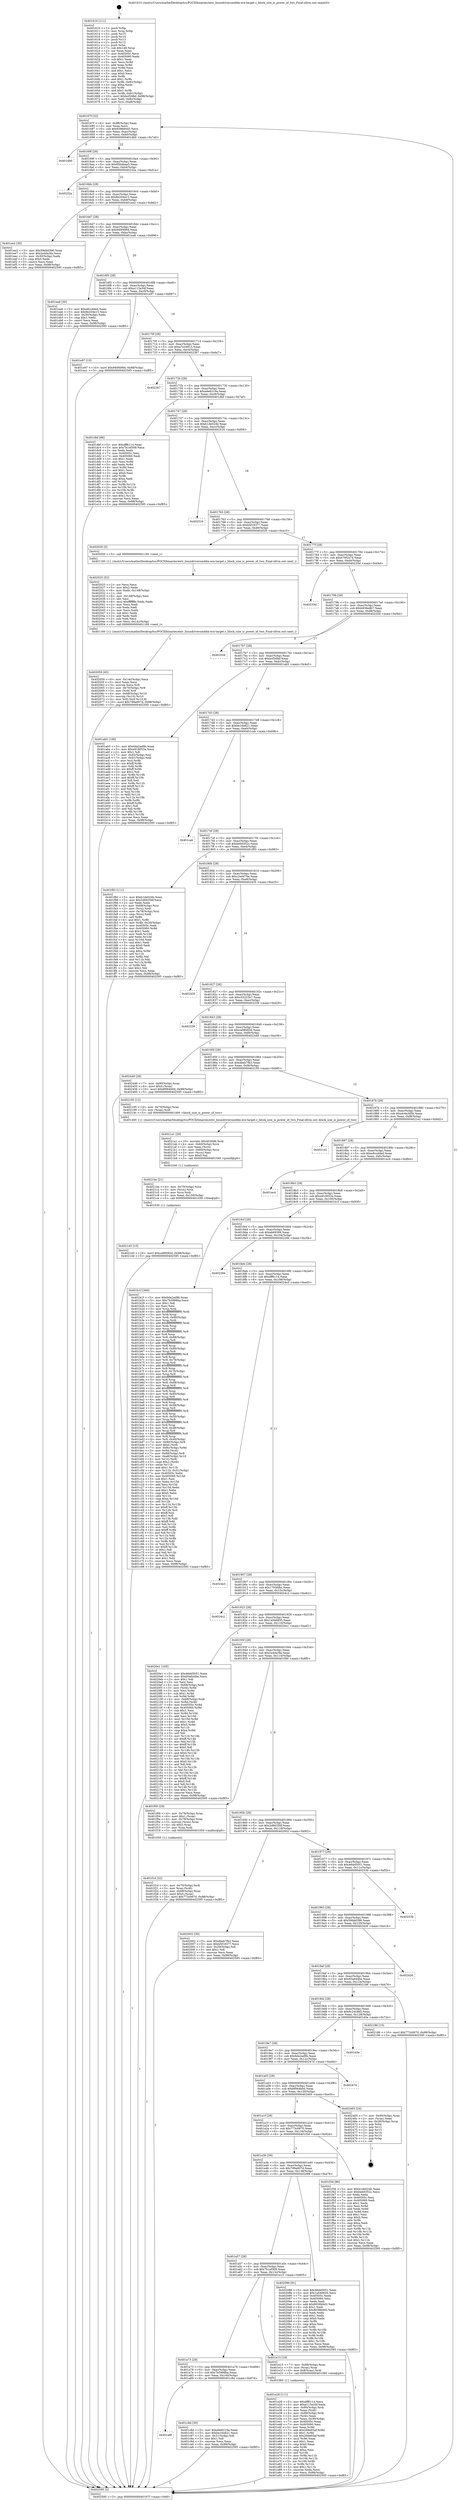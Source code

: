 digraph "0x401610" {
  label = "0x401610 (/mnt/c/Users/mathe/Desktop/tcc/POCII/binaries/extr_linuxdriversmddm-era-target.c_block_size_is_power_of_two_Final-ollvm.out::main(0))"
  labelloc = "t"
  node[shape=record]

  Entry [label="",width=0.3,height=0.3,shape=circle,fillcolor=black,style=filled]
  "0x40167f" [label="{
     0x40167f [32]\l
     | [instrs]\l
     &nbsp;&nbsp;0x40167f \<+6\>: mov -0x98(%rbp),%eax\l
     &nbsp;&nbsp;0x401685 \<+2\>: mov %eax,%ecx\l
     &nbsp;&nbsp;0x401687 \<+6\>: sub $0x83868445,%ecx\l
     &nbsp;&nbsp;0x40168d \<+6\>: mov %eax,-0xac(%rbp)\l
     &nbsp;&nbsp;0x401693 \<+6\>: mov %ecx,-0xb0(%rbp)\l
     &nbsp;&nbsp;0x401699 \<+6\>: je 0000000000401db0 \<main+0x7a0\>\l
  }"]
  "0x401db0" [label="{
     0x401db0\l
  }", style=dashed]
  "0x40169f" [label="{
     0x40169f [28]\l
     | [instrs]\l
     &nbsp;&nbsp;0x40169f \<+5\>: jmp 00000000004016a4 \<main+0x94\>\l
     &nbsp;&nbsp;0x4016a4 \<+6\>: mov -0xac(%rbp),%eax\l
     &nbsp;&nbsp;0x4016aa \<+5\>: sub $0x85b4baa5,%eax\l
     &nbsp;&nbsp;0x4016af \<+6\>: mov %eax,-0xb4(%rbp)\l
     &nbsp;&nbsp;0x4016b5 \<+6\>: je 000000000040232a \<main+0xd1a\>\l
  }"]
  Exit [label="",width=0.3,height=0.3,shape=circle,fillcolor=black,style=filled,peripheries=2]
  "0x40232a" [label="{
     0x40232a\l
  }", style=dashed]
  "0x4016bb" [label="{
     0x4016bb [28]\l
     | [instrs]\l
     &nbsp;&nbsp;0x4016bb \<+5\>: jmp 00000000004016c0 \<main+0xb0\>\l
     &nbsp;&nbsp;0x4016c0 \<+6\>: mov -0xac(%rbp),%eax\l
     &nbsp;&nbsp;0x4016c6 \<+5\>: sub $0x8e204e15,%eax\l
     &nbsp;&nbsp;0x4016cb \<+6\>: mov %eax,-0xb8(%rbp)\l
     &nbsp;&nbsp;0x4016d1 \<+6\>: je 0000000000401ee2 \<main+0x8d2\>\l
  }"]
  "0x4021d3" [label="{
     0x4021d3 [15]\l
     | [instrs]\l
     &nbsp;&nbsp;0x4021d3 \<+10\>: movl $0xca98583d,-0x98(%rbp)\l
     &nbsp;&nbsp;0x4021dd \<+5\>: jmp 0000000000402595 \<main+0xf85\>\l
  }"]
  "0x401ee2" [label="{
     0x401ee2 [30]\l
     | [instrs]\l
     &nbsp;&nbsp;0x401ee2 \<+5\>: mov $0x59ddd396,%eax\l
     &nbsp;&nbsp;0x401ee7 \<+5\>: mov $0x2a4da3fa,%ecx\l
     &nbsp;&nbsp;0x401eec \<+3\>: mov -0x30(%rbp),%edx\l
     &nbsp;&nbsp;0x401eef \<+3\>: cmp $0x0,%edx\l
     &nbsp;&nbsp;0x401ef2 \<+3\>: cmove %ecx,%eax\l
     &nbsp;&nbsp;0x401ef5 \<+6\>: mov %eax,-0x98(%rbp)\l
     &nbsp;&nbsp;0x401efb \<+5\>: jmp 0000000000402595 \<main+0xf85\>\l
  }"]
  "0x4016d7" [label="{
     0x4016d7 [28]\l
     | [instrs]\l
     &nbsp;&nbsp;0x4016d7 \<+5\>: jmp 00000000004016dc \<main+0xcc\>\l
     &nbsp;&nbsp;0x4016dc \<+6\>: mov -0xac(%rbp),%eax\l
     &nbsp;&nbsp;0x4016e2 \<+5\>: sub $0x940f4984,%eax\l
     &nbsp;&nbsp;0x4016e7 \<+6\>: mov %eax,-0xbc(%rbp)\l
     &nbsp;&nbsp;0x4016ed \<+6\>: je 0000000000401ea6 \<main+0x896\>\l
  }"]
  "0x4021be" [label="{
     0x4021be [21]\l
     | [instrs]\l
     &nbsp;&nbsp;0x4021be \<+4\>: mov -0x70(%rbp),%rcx\l
     &nbsp;&nbsp;0x4021c2 \<+3\>: mov (%rcx),%rcx\l
     &nbsp;&nbsp;0x4021c5 \<+3\>: mov %rcx,%rdi\l
     &nbsp;&nbsp;0x4021c8 \<+6\>: mov %eax,-0x150(%rbp)\l
     &nbsp;&nbsp;0x4021ce \<+5\>: call 0000000000401030 \<free@plt\>\l
     | [calls]\l
     &nbsp;&nbsp;0x401030 \{1\} (unknown)\l
  }"]
  "0x401ea6" [label="{
     0x401ea6 [30]\l
     | [instrs]\l
     &nbsp;&nbsp;0x401ea6 \<+5\>: mov $0xe8ccdded,%eax\l
     &nbsp;&nbsp;0x401eab \<+5\>: mov $0x8e204e15,%ecx\l
     &nbsp;&nbsp;0x401eb0 \<+3\>: mov -0x30(%rbp),%edx\l
     &nbsp;&nbsp;0x401eb3 \<+3\>: cmp $0x1,%edx\l
     &nbsp;&nbsp;0x401eb6 \<+3\>: cmovl %ecx,%eax\l
     &nbsp;&nbsp;0x401eb9 \<+6\>: mov %eax,-0x98(%rbp)\l
     &nbsp;&nbsp;0x401ebf \<+5\>: jmp 0000000000402595 \<main+0xf85\>\l
  }"]
  "0x4016f3" [label="{
     0x4016f3 [28]\l
     | [instrs]\l
     &nbsp;&nbsp;0x4016f3 \<+5\>: jmp 00000000004016f8 \<main+0xe8\>\l
     &nbsp;&nbsp;0x4016f8 \<+6\>: mov -0xac(%rbp),%eax\l
     &nbsp;&nbsp;0x4016fe \<+5\>: sub $0xa115a34f,%eax\l
     &nbsp;&nbsp;0x401703 \<+6\>: mov %eax,-0xc0(%rbp)\l
     &nbsp;&nbsp;0x401709 \<+6\>: je 0000000000401e97 \<main+0x887\>\l
  }"]
  "0x4021a1" [label="{
     0x4021a1 [29]\l
     | [instrs]\l
     &nbsp;&nbsp;0x4021a1 \<+10\>: movabs $0x4030d6,%rdi\l
     &nbsp;&nbsp;0x4021ab \<+4\>: mov -0x60(%rbp),%rcx\l
     &nbsp;&nbsp;0x4021af \<+2\>: mov %eax,(%rcx)\l
     &nbsp;&nbsp;0x4021b1 \<+4\>: mov -0x60(%rbp),%rcx\l
     &nbsp;&nbsp;0x4021b5 \<+2\>: mov (%rcx),%esi\l
     &nbsp;&nbsp;0x4021b7 \<+2\>: mov $0x0,%al\l
     &nbsp;&nbsp;0x4021b9 \<+5\>: call 0000000000401040 \<printf@plt\>\l
     | [calls]\l
     &nbsp;&nbsp;0x401040 \{1\} (unknown)\l
  }"]
  "0x401e97" [label="{
     0x401e97 [15]\l
     | [instrs]\l
     &nbsp;&nbsp;0x401e97 \<+10\>: movl $0x940f4984,-0x98(%rbp)\l
     &nbsp;&nbsp;0x401ea1 \<+5\>: jmp 0000000000402595 \<main+0xf85\>\l
  }"]
  "0x40170f" [label="{
     0x40170f [28]\l
     | [instrs]\l
     &nbsp;&nbsp;0x40170f \<+5\>: jmp 0000000000401714 \<main+0x104\>\l
     &nbsp;&nbsp;0x401714 \<+6\>: mov -0xac(%rbp),%eax\l
     &nbsp;&nbsp;0x40171a \<+5\>: sub $0xa7e34813,%eax\l
     &nbsp;&nbsp;0x40171f \<+6\>: mov %eax,-0xc4(%rbp)\l
     &nbsp;&nbsp;0x401725 \<+6\>: je 00000000004023b7 \<main+0xda7\>\l
  }"]
  "0x402059" [label="{
     0x402059 [45]\l
     | [instrs]\l
     &nbsp;&nbsp;0x402059 \<+6\>: mov -0x14c(%rbp),%ecx\l
     &nbsp;&nbsp;0x40205f \<+3\>: imul %eax,%ecx\l
     &nbsp;&nbsp;0x402062 \<+3\>: movslq %ecx,%r8\l
     &nbsp;&nbsp;0x402065 \<+4\>: mov -0x70(%rbp),%r9\l
     &nbsp;&nbsp;0x402069 \<+3\>: mov (%r9),%r9\l
     &nbsp;&nbsp;0x40206c \<+4\>: mov -0x68(%rbp),%r10\l
     &nbsp;&nbsp;0x402070 \<+3\>: movslq (%r10),%r10\l
     &nbsp;&nbsp;0x402073 \<+4\>: mov %r8,(%r9,%r10,8)\l
     &nbsp;&nbsp;0x402077 \<+10\>: movl $0x799a907d,-0x98(%rbp)\l
     &nbsp;&nbsp;0x402081 \<+5\>: jmp 0000000000402595 \<main+0xf85\>\l
  }"]
  "0x4023b7" [label="{
     0x4023b7\l
  }", style=dashed]
  "0x40172b" [label="{
     0x40172b [28]\l
     | [instrs]\l
     &nbsp;&nbsp;0x40172b \<+5\>: jmp 0000000000401730 \<main+0x120\>\l
     &nbsp;&nbsp;0x401730 \<+6\>: mov -0xac(%rbp),%eax\l
     &nbsp;&nbsp;0x401736 \<+5\>: sub $0xa9e6219a,%eax\l
     &nbsp;&nbsp;0x40173b \<+6\>: mov %eax,-0xc8(%rbp)\l
     &nbsp;&nbsp;0x401741 \<+6\>: je 0000000000401dbf \<main+0x7af\>\l
  }"]
  "0x402025" [label="{
     0x402025 [52]\l
     | [instrs]\l
     &nbsp;&nbsp;0x402025 \<+2\>: xor %ecx,%ecx\l
     &nbsp;&nbsp;0x402027 \<+5\>: mov $0x2,%edx\l
     &nbsp;&nbsp;0x40202c \<+6\>: mov %edx,-0x148(%rbp)\l
     &nbsp;&nbsp;0x402032 \<+1\>: cltd\l
     &nbsp;&nbsp;0x402033 \<+6\>: mov -0x148(%rbp),%esi\l
     &nbsp;&nbsp;0x402039 \<+2\>: idiv %esi\l
     &nbsp;&nbsp;0x40203b \<+6\>: imul $0xfffffffe,%edx,%edx\l
     &nbsp;&nbsp;0x402041 \<+2\>: mov %ecx,%edi\l
     &nbsp;&nbsp;0x402043 \<+2\>: sub %edx,%edi\l
     &nbsp;&nbsp;0x402045 \<+2\>: mov %ecx,%edx\l
     &nbsp;&nbsp;0x402047 \<+3\>: sub $0x1,%edx\l
     &nbsp;&nbsp;0x40204a \<+2\>: add %edx,%edi\l
     &nbsp;&nbsp;0x40204c \<+2\>: sub %edi,%ecx\l
     &nbsp;&nbsp;0x40204e \<+6\>: mov %ecx,-0x14c(%rbp)\l
     &nbsp;&nbsp;0x402054 \<+5\>: call 0000000000401160 \<next_i\>\l
     | [calls]\l
     &nbsp;&nbsp;0x401160 \{1\} (/mnt/c/Users/mathe/Desktop/tcc/POCII/binaries/extr_linuxdriversmddm-era-target.c_block_size_is_power_of_two_Final-ollvm.out::next_i)\l
  }"]
  "0x401dbf" [label="{
     0x401dbf [86]\l
     | [instrs]\l
     &nbsp;&nbsp;0x401dbf \<+5\>: mov $0xdff6114,%eax\l
     &nbsp;&nbsp;0x401dc4 \<+5\>: mov $0x7b1ef309,%ecx\l
     &nbsp;&nbsp;0x401dc9 \<+2\>: xor %edx,%edx\l
     &nbsp;&nbsp;0x401dcb \<+7\>: mov 0x40505c,%esi\l
     &nbsp;&nbsp;0x401dd2 \<+7\>: mov 0x405060,%edi\l
     &nbsp;&nbsp;0x401dd9 \<+3\>: sub $0x1,%edx\l
     &nbsp;&nbsp;0x401ddc \<+3\>: mov %esi,%r8d\l
     &nbsp;&nbsp;0x401ddf \<+3\>: add %edx,%r8d\l
     &nbsp;&nbsp;0x401de2 \<+4\>: imul %r8d,%esi\l
     &nbsp;&nbsp;0x401de6 \<+3\>: and $0x1,%esi\l
     &nbsp;&nbsp;0x401de9 \<+3\>: cmp $0x0,%esi\l
     &nbsp;&nbsp;0x401dec \<+4\>: sete %r9b\l
     &nbsp;&nbsp;0x401df0 \<+3\>: cmp $0xa,%edi\l
     &nbsp;&nbsp;0x401df3 \<+4\>: setl %r10b\l
     &nbsp;&nbsp;0x401df7 \<+3\>: mov %r9b,%r11b\l
     &nbsp;&nbsp;0x401dfa \<+3\>: and %r10b,%r11b\l
     &nbsp;&nbsp;0x401dfd \<+3\>: xor %r10b,%r9b\l
     &nbsp;&nbsp;0x401e00 \<+3\>: or %r9b,%r11b\l
     &nbsp;&nbsp;0x401e03 \<+4\>: test $0x1,%r11b\l
     &nbsp;&nbsp;0x401e07 \<+3\>: cmovne %ecx,%eax\l
     &nbsp;&nbsp;0x401e0a \<+6\>: mov %eax,-0x98(%rbp)\l
     &nbsp;&nbsp;0x401e10 \<+5\>: jmp 0000000000402595 \<main+0xf85\>\l
  }"]
  "0x401747" [label="{
     0x401747 [28]\l
     | [instrs]\l
     &nbsp;&nbsp;0x401747 \<+5\>: jmp 000000000040174c \<main+0x13c\>\l
     &nbsp;&nbsp;0x40174c \<+6\>: mov -0xac(%rbp),%eax\l
     &nbsp;&nbsp;0x401752 \<+5\>: sub $0xb1de024b,%eax\l
     &nbsp;&nbsp;0x401757 \<+6\>: mov %eax,-0xcc(%rbp)\l
     &nbsp;&nbsp;0x40175d \<+6\>: je 0000000000402516 \<main+0xf06\>\l
  }"]
  "0x401f1d" [label="{
     0x401f1d [32]\l
     | [instrs]\l
     &nbsp;&nbsp;0x401f1d \<+4\>: mov -0x70(%rbp),%rdi\l
     &nbsp;&nbsp;0x401f21 \<+3\>: mov %rax,(%rdi)\l
     &nbsp;&nbsp;0x401f24 \<+4\>: mov -0x68(%rbp),%rax\l
     &nbsp;&nbsp;0x401f28 \<+6\>: movl $0x0,(%rax)\l
     &nbsp;&nbsp;0x401f2e \<+10\>: movl $0x773c0670,-0x98(%rbp)\l
     &nbsp;&nbsp;0x401f38 \<+5\>: jmp 0000000000402595 \<main+0xf85\>\l
  }"]
  "0x402516" [label="{
     0x402516\l
  }", style=dashed]
  "0x401763" [label="{
     0x401763 [28]\l
     | [instrs]\l
     &nbsp;&nbsp;0x401763 \<+5\>: jmp 0000000000401768 \<main+0x158\>\l
     &nbsp;&nbsp;0x401768 \<+6\>: mov -0xac(%rbp),%eax\l
     &nbsp;&nbsp;0x40176e \<+5\>: sub $0xb5f18377,%eax\l
     &nbsp;&nbsp;0x401773 \<+6\>: mov %eax,-0xd0(%rbp)\l
     &nbsp;&nbsp;0x401779 \<+6\>: je 0000000000402020 \<main+0xa10\>\l
  }"]
  "0x401e28" [label="{
     0x401e28 [111]\l
     | [instrs]\l
     &nbsp;&nbsp;0x401e28 \<+5\>: mov $0xdff6114,%ecx\l
     &nbsp;&nbsp;0x401e2d \<+5\>: mov $0xa115a34f,%edx\l
     &nbsp;&nbsp;0x401e32 \<+4\>: mov -0x80(%rbp),%rdi\l
     &nbsp;&nbsp;0x401e36 \<+2\>: mov %eax,(%rdi)\l
     &nbsp;&nbsp;0x401e38 \<+4\>: mov -0x80(%rbp),%rdi\l
     &nbsp;&nbsp;0x401e3c \<+2\>: mov (%rdi),%eax\l
     &nbsp;&nbsp;0x401e3e \<+3\>: mov %eax,-0x30(%rbp)\l
     &nbsp;&nbsp;0x401e41 \<+7\>: mov 0x40505c,%eax\l
     &nbsp;&nbsp;0x401e48 \<+7\>: mov 0x405060,%esi\l
     &nbsp;&nbsp;0x401e4f \<+3\>: mov %eax,%r8d\l
     &nbsp;&nbsp;0x401e52 \<+7\>: add $0x268e65af,%r8d\l
     &nbsp;&nbsp;0x401e59 \<+4\>: sub $0x1,%r8d\l
     &nbsp;&nbsp;0x401e5d \<+7\>: sub $0x268e65af,%r8d\l
     &nbsp;&nbsp;0x401e64 \<+4\>: imul %r8d,%eax\l
     &nbsp;&nbsp;0x401e68 \<+3\>: and $0x1,%eax\l
     &nbsp;&nbsp;0x401e6b \<+3\>: cmp $0x0,%eax\l
     &nbsp;&nbsp;0x401e6e \<+4\>: sete %r9b\l
     &nbsp;&nbsp;0x401e72 \<+3\>: cmp $0xa,%esi\l
     &nbsp;&nbsp;0x401e75 \<+4\>: setl %r10b\l
     &nbsp;&nbsp;0x401e79 \<+3\>: mov %r9b,%r11b\l
     &nbsp;&nbsp;0x401e7c \<+3\>: and %r10b,%r11b\l
     &nbsp;&nbsp;0x401e7f \<+3\>: xor %r10b,%r9b\l
     &nbsp;&nbsp;0x401e82 \<+3\>: or %r9b,%r11b\l
     &nbsp;&nbsp;0x401e85 \<+4\>: test $0x1,%r11b\l
     &nbsp;&nbsp;0x401e89 \<+3\>: cmovne %edx,%ecx\l
     &nbsp;&nbsp;0x401e8c \<+6\>: mov %ecx,-0x98(%rbp)\l
     &nbsp;&nbsp;0x401e92 \<+5\>: jmp 0000000000402595 \<main+0xf85\>\l
  }"]
  "0x402020" [label="{
     0x402020 [5]\l
     | [instrs]\l
     &nbsp;&nbsp;0x402020 \<+5\>: call 0000000000401160 \<next_i\>\l
     | [calls]\l
     &nbsp;&nbsp;0x401160 \{1\} (/mnt/c/Users/mathe/Desktop/tcc/POCII/binaries/extr_linuxdriversmddm-era-target.c_block_size_is_power_of_two_Final-ollvm.out::next_i)\l
  }"]
  "0x40177f" [label="{
     0x40177f [28]\l
     | [instrs]\l
     &nbsp;&nbsp;0x40177f \<+5\>: jmp 0000000000401784 \<main+0x174\>\l
     &nbsp;&nbsp;0x401784 \<+6\>: mov -0xac(%rbp),%eax\l
     &nbsp;&nbsp;0x40178a \<+5\>: sub $0xb70f2a74,%eax\l
     &nbsp;&nbsp;0x40178f \<+6\>: mov %eax,-0xd4(%rbp)\l
     &nbsp;&nbsp;0x401795 \<+6\>: je 000000000040235d \<main+0xd4d\>\l
  }"]
  "0x401a8f" [label="{
     0x401a8f\l
  }", style=dashed]
  "0x40235d" [label="{
     0x40235d\l
  }", style=dashed]
  "0x40179b" [label="{
     0x40179b [28]\l
     | [instrs]\l
     &nbsp;&nbsp;0x40179b \<+5\>: jmp 00000000004017a0 \<main+0x190\>\l
     &nbsp;&nbsp;0x4017a0 \<+6\>: mov -0xac(%rbp),%eax\l
     &nbsp;&nbsp;0x4017a6 \<+5\>: sub $0xb936edb7,%eax\l
     &nbsp;&nbsp;0x4017ab \<+6\>: mov %eax,-0xd8(%rbp)\l
     &nbsp;&nbsp;0x4017b1 \<+6\>: je 000000000040255d \<main+0xf4d\>\l
  }"]
  "0x401c8d" [label="{
     0x401c8d [30]\l
     | [instrs]\l
     &nbsp;&nbsp;0x401c8d \<+5\>: mov $0xa9e6219a,%eax\l
     &nbsp;&nbsp;0x401c92 \<+5\>: mov $0xbe16a821,%ecx\l
     &nbsp;&nbsp;0x401c97 \<+3\>: mov -0x31(%rbp),%dl\l
     &nbsp;&nbsp;0x401c9a \<+3\>: test $0x1,%dl\l
     &nbsp;&nbsp;0x401c9d \<+3\>: cmovne %ecx,%eax\l
     &nbsp;&nbsp;0x401ca0 \<+6\>: mov %eax,-0x98(%rbp)\l
     &nbsp;&nbsp;0x401ca6 \<+5\>: jmp 0000000000402595 \<main+0xf85\>\l
  }"]
  "0x40255d" [label="{
     0x40255d\l
  }", style=dashed]
  "0x4017b7" [label="{
     0x4017b7 [28]\l
     | [instrs]\l
     &nbsp;&nbsp;0x4017b7 \<+5\>: jmp 00000000004017bc \<main+0x1ac\>\l
     &nbsp;&nbsp;0x4017bc \<+6\>: mov -0xac(%rbp),%eax\l
     &nbsp;&nbsp;0x4017c2 \<+5\>: sub $0xbcf26fef,%eax\l
     &nbsp;&nbsp;0x4017c7 \<+6\>: mov %eax,-0xdc(%rbp)\l
     &nbsp;&nbsp;0x4017cd \<+6\>: je 0000000000401ab5 \<main+0x4a5\>\l
  }"]
  "0x401a73" [label="{
     0x401a73 [28]\l
     | [instrs]\l
     &nbsp;&nbsp;0x401a73 \<+5\>: jmp 0000000000401a78 \<main+0x468\>\l
     &nbsp;&nbsp;0x401a78 \<+6\>: mov -0xac(%rbp),%eax\l
     &nbsp;&nbsp;0x401a7e \<+5\>: sub $0x7b5998ba,%eax\l
     &nbsp;&nbsp;0x401a83 \<+6\>: mov %eax,-0x140(%rbp)\l
     &nbsp;&nbsp;0x401a89 \<+6\>: je 0000000000401c8d \<main+0x67d\>\l
  }"]
  "0x401ab5" [label="{
     0x401ab5 [106]\l
     | [instrs]\l
     &nbsp;&nbsp;0x401ab5 \<+5\>: mov $0x6da2ad9b,%eax\l
     &nbsp;&nbsp;0x401aba \<+5\>: mov $0xe918053a,%ecx\l
     &nbsp;&nbsp;0x401abf \<+2\>: mov $0x1,%dl\l
     &nbsp;&nbsp;0x401ac1 \<+7\>: mov -0x92(%rbp),%sil\l
     &nbsp;&nbsp;0x401ac8 \<+7\>: mov -0x91(%rbp),%dil\l
     &nbsp;&nbsp;0x401acf \<+3\>: mov %sil,%r8b\l
     &nbsp;&nbsp;0x401ad2 \<+4\>: xor $0xff,%r8b\l
     &nbsp;&nbsp;0x401ad6 \<+3\>: mov %dil,%r9b\l
     &nbsp;&nbsp;0x401ad9 \<+4\>: xor $0xff,%r9b\l
     &nbsp;&nbsp;0x401add \<+3\>: xor $0x1,%dl\l
     &nbsp;&nbsp;0x401ae0 \<+3\>: mov %r8b,%r10b\l
     &nbsp;&nbsp;0x401ae3 \<+4\>: and $0xff,%r10b\l
     &nbsp;&nbsp;0x401ae7 \<+3\>: and %dl,%sil\l
     &nbsp;&nbsp;0x401aea \<+3\>: mov %r9b,%r11b\l
     &nbsp;&nbsp;0x401aed \<+4\>: and $0xff,%r11b\l
     &nbsp;&nbsp;0x401af1 \<+3\>: and %dl,%dil\l
     &nbsp;&nbsp;0x401af4 \<+3\>: or %sil,%r10b\l
     &nbsp;&nbsp;0x401af7 \<+3\>: or %dil,%r11b\l
     &nbsp;&nbsp;0x401afa \<+3\>: xor %r11b,%r10b\l
     &nbsp;&nbsp;0x401afd \<+3\>: or %r9b,%r8b\l
     &nbsp;&nbsp;0x401b00 \<+4\>: xor $0xff,%r8b\l
     &nbsp;&nbsp;0x401b04 \<+3\>: or $0x1,%dl\l
     &nbsp;&nbsp;0x401b07 \<+3\>: and %dl,%r8b\l
     &nbsp;&nbsp;0x401b0a \<+3\>: or %r8b,%r10b\l
     &nbsp;&nbsp;0x401b0d \<+4\>: test $0x1,%r10b\l
     &nbsp;&nbsp;0x401b11 \<+3\>: cmovne %ecx,%eax\l
     &nbsp;&nbsp;0x401b14 \<+6\>: mov %eax,-0x98(%rbp)\l
     &nbsp;&nbsp;0x401b1a \<+5\>: jmp 0000000000402595 \<main+0xf85\>\l
  }"]
  "0x4017d3" [label="{
     0x4017d3 [28]\l
     | [instrs]\l
     &nbsp;&nbsp;0x4017d3 \<+5\>: jmp 00000000004017d8 \<main+0x1c8\>\l
     &nbsp;&nbsp;0x4017d8 \<+6\>: mov -0xac(%rbp),%eax\l
     &nbsp;&nbsp;0x4017de \<+5\>: sub $0xbe16a821,%eax\l
     &nbsp;&nbsp;0x4017e3 \<+6\>: mov %eax,-0xe0(%rbp)\l
     &nbsp;&nbsp;0x4017e9 \<+6\>: je 0000000000401cab \<main+0x69b\>\l
  }"]
  "0x402595" [label="{
     0x402595 [5]\l
     | [instrs]\l
     &nbsp;&nbsp;0x402595 \<+5\>: jmp 000000000040167f \<main+0x6f\>\l
  }"]
  "0x401610" [label="{
     0x401610 [111]\l
     | [instrs]\l
     &nbsp;&nbsp;0x401610 \<+1\>: push %rbp\l
     &nbsp;&nbsp;0x401611 \<+3\>: mov %rsp,%rbp\l
     &nbsp;&nbsp;0x401614 \<+2\>: push %r15\l
     &nbsp;&nbsp;0x401616 \<+2\>: push %r14\l
     &nbsp;&nbsp;0x401618 \<+2\>: push %r13\l
     &nbsp;&nbsp;0x40161a \<+2\>: push %r12\l
     &nbsp;&nbsp;0x40161c \<+1\>: push %rbx\l
     &nbsp;&nbsp;0x40161d \<+7\>: sub $0x148,%rsp\l
     &nbsp;&nbsp;0x401624 \<+2\>: xor %eax,%eax\l
     &nbsp;&nbsp;0x401626 \<+7\>: mov 0x40505c,%ecx\l
     &nbsp;&nbsp;0x40162d \<+7\>: mov 0x405060,%edx\l
     &nbsp;&nbsp;0x401634 \<+3\>: sub $0x1,%eax\l
     &nbsp;&nbsp;0x401637 \<+3\>: mov %ecx,%r8d\l
     &nbsp;&nbsp;0x40163a \<+3\>: add %eax,%r8d\l
     &nbsp;&nbsp;0x40163d \<+4\>: imul %r8d,%ecx\l
     &nbsp;&nbsp;0x401641 \<+3\>: and $0x1,%ecx\l
     &nbsp;&nbsp;0x401644 \<+3\>: cmp $0x0,%ecx\l
     &nbsp;&nbsp;0x401647 \<+4\>: sete %r9b\l
     &nbsp;&nbsp;0x40164b \<+4\>: and $0x1,%r9b\l
     &nbsp;&nbsp;0x40164f \<+7\>: mov %r9b,-0x92(%rbp)\l
     &nbsp;&nbsp;0x401656 \<+3\>: cmp $0xa,%edx\l
     &nbsp;&nbsp;0x401659 \<+4\>: setl %r9b\l
     &nbsp;&nbsp;0x40165d \<+4\>: and $0x1,%r9b\l
     &nbsp;&nbsp;0x401661 \<+7\>: mov %r9b,-0x91(%rbp)\l
     &nbsp;&nbsp;0x401668 \<+10\>: movl $0xbcf26fef,-0x98(%rbp)\l
     &nbsp;&nbsp;0x401672 \<+6\>: mov %edi,-0x9c(%rbp)\l
     &nbsp;&nbsp;0x401678 \<+7\>: mov %rsi,-0xa8(%rbp)\l
  }"]
  "0x401e15" [label="{
     0x401e15 [19]\l
     | [instrs]\l
     &nbsp;&nbsp;0x401e15 \<+7\>: mov -0x88(%rbp),%rax\l
     &nbsp;&nbsp;0x401e1c \<+3\>: mov (%rax),%rax\l
     &nbsp;&nbsp;0x401e1f \<+4\>: mov 0x8(%rax),%rdi\l
     &nbsp;&nbsp;0x401e23 \<+5\>: call 0000000000401060 \<atoi@plt\>\l
     | [calls]\l
     &nbsp;&nbsp;0x401060 \{1\} (unknown)\l
  }"]
  "0x401cab" [label="{
     0x401cab\l
  }", style=dashed]
  "0x4017ef" [label="{
     0x4017ef [28]\l
     | [instrs]\l
     &nbsp;&nbsp;0x4017ef \<+5\>: jmp 00000000004017f4 \<main+0x1e4\>\l
     &nbsp;&nbsp;0x4017f4 \<+6\>: mov -0xac(%rbp),%eax\l
     &nbsp;&nbsp;0x4017fa \<+5\>: sub $0xbeb0352c,%eax\l
     &nbsp;&nbsp;0x4017ff \<+6\>: mov %eax,-0xe4(%rbp)\l
     &nbsp;&nbsp;0x401805 \<+6\>: je 0000000000401f93 \<main+0x983\>\l
  }"]
  "0x401a57" [label="{
     0x401a57 [28]\l
     | [instrs]\l
     &nbsp;&nbsp;0x401a57 \<+5\>: jmp 0000000000401a5c \<main+0x44c\>\l
     &nbsp;&nbsp;0x401a5c \<+6\>: mov -0xac(%rbp),%eax\l
     &nbsp;&nbsp;0x401a62 \<+5\>: sub $0x7b1ef309,%eax\l
     &nbsp;&nbsp;0x401a67 \<+6\>: mov %eax,-0x13c(%rbp)\l
     &nbsp;&nbsp;0x401a6d \<+6\>: je 0000000000401e15 \<main+0x805\>\l
  }"]
  "0x401f93" [label="{
     0x401f93 [111]\l
     | [instrs]\l
     &nbsp;&nbsp;0x401f93 \<+5\>: mov $0xb1de024b,%eax\l
     &nbsp;&nbsp;0x401f98 \<+5\>: mov $0x2d66356f,%ecx\l
     &nbsp;&nbsp;0x401f9d \<+2\>: xor %edx,%edx\l
     &nbsp;&nbsp;0x401f9f \<+4\>: mov -0x68(%rbp),%rsi\l
     &nbsp;&nbsp;0x401fa3 \<+2\>: mov (%rsi),%edi\l
     &nbsp;&nbsp;0x401fa5 \<+4\>: mov -0x78(%rbp),%rsi\l
     &nbsp;&nbsp;0x401fa9 \<+2\>: cmp (%rsi),%edi\l
     &nbsp;&nbsp;0x401fab \<+4\>: setl %r8b\l
     &nbsp;&nbsp;0x401faf \<+4\>: and $0x1,%r8b\l
     &nbsp;&nbsp;0x401fb3 \<+4\>: mov %r8b,-0x29(%rbp)\l
     &nbsp;&nbsp;0x401fb7 \<+7\>: mov 0x40505c,%edi\l
     &nbsp;&nbsp;0x401fbe \<+8\>: mov 0x405060,%r9d\l
     &nbsp;&nbsp;0x401fc6 \<+3\>: sub $0x1,%edx\l
     &nbsp;&nbsp;0x401fc9 \<+3\>: mov %edi,%r10d\l
     &nbsp;&nbsp;0x401fcc \<+3\>: add %edx,%r10d\l
     &nbsp;&nbsp;0x401fcf \<+4\>: imul %r10d,%edi\l
     &nbsp;&nbsp;0x401fd3 \<+3\>: and $0x1,%edi\l
     &nbsp;&nbsp;0x401fd6 \<+3\>: cmp $0x0,%edi\l
     &nbsp;&nbsp;0x401fd9 \<+4\>: sete %r8b\l
     &nbsp;&nbsp;0x401fdd \<+4\>: cmp $0xa,%r9d\l
     &nbsp;&nbsp;0x401fe1 \<+4\>: setl %r11b\l
     &nbsp;&nbsp;0x401fe5 \<+3\>: mov %r8b,%bl\l
     &nbsp;&nbsp;0x401fe8 \<+3\>: and %r11b,%bl\l
     &nbsp;&nbsp;0x401feb \<+3\>: xor %r11b,%r8b\l
     &nbsp;&nbsp;0x401fee \<+3\>: or %r8b,%bl\l
     &nbsp;&nbsp;0x401ff1 \<+3\>: test $0x1,%bl\l
     &nbsp;&nbsp;0x401ff4 \<+3\>: cmovne %ecx,%eax\l
     &nbsp;&nbsp;0x401ff7 \<+6\>: mov %eax,-0x98(%rbp)\l
     &nbsp;&nbsp;0x401ffd \<+5\>: jmp 0000000000402595 \<main+0xf85\>\l
  }"]
  "0x40180b" [label="{
     0x40180b [28]\l
     | [instrs]\l
     &nbsp;&nbsp;0x40180b \<+5\>: jmp 0000000000401810 \<main+0x200\>\l
     &nbsp;&nbsp;0x401810 \<+6\>: mov -0xac(%rbp),%eax\l
     &nbsp;&nbsp;0x401816 \<+5\>: sub $0xc2ed476e,%eax\l
     &nbsp;&nbsp;0x40181b \<+6\>: mov %eax,-0xe8(%rbp)\l
     &nbsp;&nbsp;0x401821 \<+6\>: je 0000000000402435 \<main+0xe25\>\l
  }"]
  "0x402086" [label="{
     0x402086 [91]\l
     | [instrs]\l
     &nbsp;&nbsp;0x402086 \<+5\>: mov $0x46dd5051,%eax\l
     &nbsp;&nbsp;0x40208b \<+5\>: mov $0x1a546835,%ecx\l
     &nbsp;&nbsp;0x402090 \<+7\>: mov 0x40505c,%edx\l
     &nbsp;&nbsp;0x402097 \<+7\>: mov 0x405060,%esi\l
     &nbsp;&nbsp;0x40209e \<+2\>: mov %edx,%edi\l
     &nbsp;&nbsp;0x4020a0 \<+6\>: add $0x8038b9d3,%edi\l
     &nbsp;&nbsp;0x4020a6 \<+3\>: sub $0x1,%edi\l
     &nbsp;&nbsp;0x4020a9 \<+6\>: sub $0x8038b9d3,%edi\l
     &nbsp;&nbsp;0x4020af \<+3\>: imul %edi,%edx\l
     &nbsp;&nbsp;0x4020b2 \<+3\>: and $0x1,%edx\l
     &nbsp;&nbsp;0x4020b5 \<+3\>: cmp $0x0,%edx\l
     &nbsp;&nbsp;0x4020b8 \<+4\>: sete %r8b\l
     &nbsp;&nbsp;0x4020bc \<+3\>: cmp $0xa,%esi\l
     &nbsp;&nbsp;0x4020bf \<+4\>: setl %r9b\l
     &nbsp;&nbsp;0x4020c3 \<+3\>: mov %r8b,%r10b\l
     &nbsp;&nbsp;0x4020c6 \<+3\>: and %r9b,%r10b\l
     &nbsp;&nbsp;0x4020c9 \<+3\>: xor %r9b,%r8b\l
     &nbsp;&nbsp;0x4020cc \<+3\>: or %r8b,%r10b\l
     &nbsp;&nbsp;0x4020cf \<+4\>: test $0x1,%r10b\l
     &nbsp;&nbsp;0x4020d3 \<+3\>: cmovne %ecx,%eax\l
     &nbsp;&nbsp;0x4020d6 \<+6\>: mov %eax,-0x98(%rbp)\l
     &nbsp;&nbsp;0x4020dc \<+5\>: jmp 0000000000402595 \<main+0xf85\>\l
  }"]
  "0x402435" [label="{
     0x402435\l
  }", style=dashed]
  "0x401827" [label="{
     0x401827 [28]\l
     | [instrs]\l
     &nbsp;&nbsp;0x401827 \<+5\>: jmp 000000000040182c \<main+0x21c\>\l
     &nbsp;&nbsp;0x40182c \<+6\>: mov -0xac(%rbp),%eax\l
     &nbsp;&nbsp;0x401832 \<+5\>: sub $0xc53223e7,%eax\l
     &nbsp;&nbsp;0x401837 \<+6\>: mov %eax,-0xec(%rbp)\l
     &nbsp;&nbsp;0x40183d \<+6\>: je 0000000000402339 \<main+0xd29\>\l
  }"]
  "0x401a3b" [label="{
     0x401a3b [28]\l
     | [instrs]\l
     &nbsp;&nbsp;0x401a3b \<+5\>: jmp 0000000000401a40 \<main+0x430\>\l
     &nbsp;&nbsp;0x401a40 \<+6\>: mov -0xac(%rbp),%eax\l
     &nbsp;&nbsp;0x401a46 \<+5\>: sub $0x799a907d,%eax\l
     &nbsp;&nbsp;0x401a4b \<+6\>: mov %eax,-0x138(%rbp)\l
     &nbsp;&nbsp;0x401a51 \<+6\>: je 0000000000402086 \<main+0xa76\>\l
  }"]
  "0x402339" [label="{
     0x402339\l
  }", style=dashed]
  "0x401843" [label="{
     0x401843 [28]\l
     | [instrs]\l
     &nbsp;&nbsp;0x401843 \<+5\>: jmp 0000000000401848 \<main+0x238\>\l
     &nbsp;&nbsp;0x401848 \<+6\>: mov -0xac(%rbp),%eax\l
     &nbsp;&nbsp;0x40184e \<+5\>: sub $0xca98583d,%eax\l
     &nbsp;&nbsp;0x401853 \<+6\>: mov %eax,-0xf0(%rbp)\l
     &nbsp;&nbsp;0x401859 \<+6\>: je 0000000000402449 \<main+0xe39\>\l
  }"]
  "0x401f3d" [label="{
     0x401f3d [86]\l
     | [instrs]\l
     &nbsp;&nbsp;0x401f3d \<+5\>: mov $0xb1de024b,%eax\l
     &nbsp;&nbsp;0x401f42 \<+5\>: mov $0xbeb0352c,%ecx\l
     &nbsp;&nbsp;0x401f47 \<+2\>: xor %edx,%edx\l
     &nbsp;&nbsp;0x401f49 \<+7\>: mov 0x40505c,%esi\l
     &nbsp;&nbsp;0x401f50 \<+7\>: mov 0x405060,%edi\l
     &nbsp;&nbsp;0x401f57 \<+3\>: sub $0x1,%edx\l
     &nbsp;&nbsp;0x401f5a \<+3\>: mov %esi,%r8d\l
     &nbsp;&nbsp;0x401f5d \<+3\>: add %edx,%r8d\l
     &nbsp;&nbsp;0x401f60 \<+4\>: imul %r8d,%esi\l
     &nbsp;&nbsp;0x401f64 \<+3\>: and $0x1,%esi\l
     &nbsp;&nbsp;0x401f67 \<+3\>: cmp $0x0,%esi\l
     &nbsp;&nbsp;0x401f6a \<+4\>: sete %r9b\l
     &nbsp;&nbsp;0x401f6e \<+3\>: cmp $0xa,%edi\l
     &nbsp;&nbsp;0x401f71 \<+4\>: setl %r10b\l
     &nbsp;&nbsp;0x401f75 \<+3\>: mov %r9b,%r11b\l
     &nbsp;&nbsp;0x401f78 \<+3\>: and %r10b,%r11b\l
     &nbsp;&nbsp;0x401f7b \<+3\>: xor %r10b,%r9b\l
     &nbsp;&nbsp;0x401f7e \<+3\>: or %r9b,%r11b\l
     &nbsp;&nbsp;0x401f81 \<+4\>: test $0x1,%r11b\l
     &nbsp;&nbsp;0x401f85 \<+3\>: cmovne %ecx,%eax\l
     &nbsp;&nbsp;0x401f88 \<+6\>: mov %eax,-0x98(%rbp)\l
     &nbsp;&nbsp;0x401f8e \<+5\>: jmp 0000000000402595 \<main+0xf85\>\l
  }"]
  "0x402449" [label="{
     0x402449 [28]\l
     | [instrs]\l
     &nbsp;&nbsp;0x402449 \<+7\>: mov -0x90(%rbp),%rax\l
     &nbsp;&nbsp;0x402450 \<+6\>: movl $0x0,(%rax)\l
     &nbsp;&nbsp;0x402456 \<+10\>: movl $0x6f064b0d,-0x98(%rbp)\l
     &nbsp;&nbsp;0x402460 \<+5\>: jmp 0000000000402595 \<main+0xf85\>\l
  }"]
  "0x40185f" [label="{
     0x40185f [28]\l
     | [instrs]\l
     &nbsp;&nbsp;0x40185f \<+5\>: jmp 0000000000401864 \<main+0x254\>\l
     &nbsp;&nbsp;0x401864 \<+6\>: mov -0xac(%rbp),%eax\l
     &nbsp;&nbsp;0x40186a \<+5\>: sub $0xdbeb7fb3,%eax\l
     &nbsp;&nbsp;0x40186f \<+6\>: mov %eax,-0xf4(%rbp)\l
     &nbsp;&nbsp;0x401875 \<+6\>: je 0000000000402195 \<main+0xb85\>\l
  }"]
  "0x401a1f" [label="{
     0x401a1f [28]\l
     | [instrs]\l
     &nbsp;&nbsp;0x401a1f \<+5\>: jmp 0000000000401a24 \<main+0x414\>\l
     &nbsp;&nbsp;0x401a24 \<+6\>: mov -0xac(%rbp),%eax\l
     &nbsp;&nbsp;0x401a2a \<+5\>: sub $0x773c0670,%eax\l
     &nbsp;&nbsp;0x401a2f \<+6\>: mov %eax,-0x134(%rbp)\l
     &nbsp;&nbsp;0x401a35 \<+6\>: je 0000000000401f3d \<main+0x92d\>\l
  }"]
  "0x402195" [label="{
     0x402195 [12]\l
     | [instrs]\l
     &nbsp;&nbsp;0x402195 \<+4\>: mov -0x70(%rbp),%rax\l
     &nbsp;&nbsp;0x402199 \<+3\>: mov (%rax),%rdi\l
     &nbsp;&nbsp;0x40219c \<+5\>: call 0000000000401400 \<block_size_is_power_of_two\>\l
     | [calls]\l
     &nbsp;&nbsp;0x401400 \{1\} (/mnt/c/Users/mathe/Desktop/tcc/POCII/binaries/extr_linuxdriversmddm-era-target.c_block_size_is_power_of_two_Final-ollvm.out::block_size_is_power_of_two)\l
  }"]
  "0x40187b" [label="{
     0x40187b [28]\l
     | [instrs]\l
     &nbsp;&nbsp;0x40187b \<+5\>: jmp 0000000000401880 \<main+0x270\>\l
     &nbsp;&nbsp;0x401880 \<+6\>: mov -0xac(%rbp),%eax\l
     &nbsp;&nbsp;0x401886 \<+5\>: sub $0xdc4a3d5b,%eax\l
     &nbsp;&nbsp;0x40188b \<+6\>: mov %eax,-0xf8(%rbp)\l
     &nbsp;&nbsp;0x401891 \<+6\>: je 00000000004021e2 \<main+0xbd2\>\l
  }"]
  "0x402465" [label="{
     0x402465 [24]\l
     | [instrs]\l
     &nbsp;&nbsp;0x402465 \<+7\>: mov -0x90(%rbp),%rax\l
     &nbsp;&nbsp;0x40246c \<+2\>: mov (%rax),%eax\l
     &nbsp;&nbsp;0x40246e \<+4\>: lea -0x28(%rbp),%rsp\l
     &nbsp;&nbsp;0x402472 \<+1\>: pop %rbx\l
     &nbsp;&nbsp;0x402473 \<+2\>: pop %r12\l
     &nbsp;&nbsp;0x402475 \<+2\>: pop %r13\l
     &nbsp;&nbsp;0x402477 \<+2\>: pop %r14\l
     &nbsp;&nbsp;0x402479 \<+2\>: pop %r15\l
     &nbsp;&nbsp;0x40247b \<+1\>: pop %rbp\l
     &nbsp;&nbsp;0x40247c \<+1\>: ret\l
  }"]
  "0x4021e2" [label="{
     0x4021e2\l
  }", style=dashed]
  "0x401897" [label="{
     0x401897 [28]\l
     | [instrs]\l
     &nbsp;&nbsp;0x401897 \<+5\>: jmp 000000000040189c \<main+0x28c\>\l
     &nbsp;&nbsp;0x40189c \<+6\>: mov -0xac(%rbp),%eax\l
     &nbsp;&nbsp;0x4018a2 \<+5\>: sub $0xe8ccdded,%eax\l
     &nbsp;&nbsp;0x4018a7 \<+6\>: mov %eax,-0xfc(%rbp)\l
     &nbsp;&nbsp;0x4018ad \<+6\>: je 0000000000401ec4 \<main+0x8b4\>\l
  }"]
  "0x401a03" [label="{
     0x401a03 [28]\l
     | [instrs]\l
     &nbsp;&nbsp;0x401a03 \<+5\>: jmp 0000000000401a08 \<main+0x3f8\>\l
     &nbsp;&nbsp;0x401a08 \<+6\>: mov -0xac(%rbp),%eax\l
     &nbsp;&nbsp;0x401a0e \<+5\>: sub $0x6f064b0d,%eax\l
     &nbsp;&nbsp;0x401a13 \<+6\>: mov %eax,-0x130(%rbp)\l
     &nbsp;&nbsp;0x401a19 \<+6\>: je 0000000000402465 \<main+0xe55\>\l
  }"]
  "0x401ec4" [label="{
     0x401ec4\l
  }", style=dashed]
  "0x4018b3" [label="{
     0x4018b3 [28]\l
     | [instrs]\l
     &nbsp;&nbsp;0x4018b3 \<+5\>: jmp 00000000004018b8 \<main+0x2a8\>\l
     &nbsp;&nbsp;0x4018b8 \<+6\>: mov -0xac(%rbp),%eax\l
     &nbsp;&nbsp;0x4018be \<+5\>: sub $0xe918053a,%eax\l
     &nbsp;&nbsp;0x4018c3 \<+6\>: mov %eax,-0x100(%rbp)\l
     &nbsp;&nbsp;0x4018c9 \<+6\>: je 0000000000401b1f \<main+0x50f\>\l
  }"]
  "0x40247d" [label="{
     0x40247d\l
  }", style=dashed]
  "0x401b1f" [label="{
     0x401b1f [366]\l
     | [instrs]\l
     &nbsp;&nbsp;0x401b1f \<+5\>: mov $0x6da2ad9b,%eax\l
     &nbsp;&nbsp;0x401b24 \<+5\>: mov $0x7b5998ba,%ecx\l
     &nbsp;&nbsp;0x401b29 \<+2\>: mov $0x1,%dl\l
     &nbsp;&nbsp;0x401b2b \<+2\>: xor %esi,%esi\l
     &nbsp;&nbsp;0x401b2d \<+3\>: mov %rsp,%rdi\l
     &nbsp;&nbsp;0x401b30 \<+4\>: add $0xfffffffffffffff0,%rdi\l
     &nbsp;&nbsp;0x401b34 \<+3\>: mov %rdi,%rsp\l
     &nbsp;&nbsp;0x401b37 \<+7\>: mov %rdi,-0x90(%rbp)\l
     &nbsp;&nbsp;0x401b3e \<+3\>: mov %rsp,%rdi\l
     &nbsp;&nbsp;0x401b41 \<+4\>: add $0xfffffffffffffff0,%rdi\l
     &nbsp;&nbsp;0x401b45 \<+3\>: mov %rdi,%rsp\l
     &nbsp;&nbsp;0x401b48 \<+3\>: mov %rsp,%r8\l
     &nbsp;&nbsp;0x401b4b \<+4\>: add $0xfffffffffffffff0,%r8\l
     &nbsp;&nbsp;0x401b4f \<+3\>: mov %r8,%rsp\l
     &nbsp;&nbsp;0x401b52 \<+7\>: mov %r8,-0x88(%rbp)\l
     &nbsp;&nbsp;0x401b59 \<+3\>: mov %rsp,%r8\l
     &nbsp;&nbsp;0x401b5c \<+4\>: add $0xfffffffffffffff0,%r8\l
     &nbsp;&nbsp;0x401b60 \<+3\>: mov %r8,%rsp\l
     &nbsp;&nbsp;0x401b63 \<+4\>: mov %r8,-0x80(%rbp)\l
     &nbsp;&nbsp;0x401b67 \<+3\>: mov %rsp,%r8\l
     &nbsp;&nbsp;0x401b6a \<+4\>: add $0xfffffffffffffff0,%r8\l
     &nbsp;&nbsp;0x401b6e \<+3\>: mov %r8,%rsp\l
     &nbsp;&nbsp;0x401b71 \<+4\>: mov %r8,-0x78(%rbp)\l
     &nbsp;&nbsp;0x401b75 \<+3\>: mov %rsp,%r8\l
     &nbsp;&nbsp;0x401b78 \<+4\>: add $0xfffffffffffffff0,%r8\l
     &nbsp;&nbsp;0x401b7c \<+3\>: mov %r8,%rsp\l
     &nbsp;&nbsp;0x401b7f \<+4\>: mov %r8,-0x70(%rbp)\l
     &nbsp;&nbsp;0x401b83 \<+3\>: mov %rsp,%r8\l
     &nbsp;&nbsp;0x401b86 \<+4\>: add $0xfffffffffffffff0,%r8\l
     &nbsp;&nbsp;0x401b8a \<+3\>: mov %r8,%rsp\l
     &nbsp;&nbsp;0x401b8d \<+4\>: mov %r8,-0x68(%rbp)\l
     &nbsp;&nbsp;0x401b91 \<+3\>: mov %rsp,%r8\l
     &nbsp;&nbsp;0x401b94 \<+4\>: add $0xfffffffffffffff0,%r8\l
     &nbsp;&nbsp;0x401b98 \<+3\>: mov %r8,%rsp\l
     &nbsp;&nbsp;0x401b9b \<+4\>: mov %r8,-0x60(%rbp)\l
     &nbsp;&nbsp;0x401b9f \<+3\>: mov %rsp,%r8\l
     &nbsp;&nbsp;0x401ba2 \<+4\>: add $0xfffffffffffffff0,%r8\l
     &nbsp;&nbsp;0x401ba6 \<+3\>: mov %r8,%rsp\l
     &nbsp;&nbsp;0x401ba9 \<+4\>: mov %r8,-0x58(%rbp)\l
     &nbsp;&nbsp;0x401bad \<+3\>: mov %rsp,%r8\l
     &nbsp;&nbsp;0x401bb0 \<+4\>: add $0xfffffffffffffff0,%r8\l
     &nbsp;&nbsp;0x401bb4 \<+3\>: mov %r8,%rsp\l
     &nbsp;&nbsp;0x401bb7 \<+4\>: mov %r8,-0x50(%rbp)\l
     &nbsp;&nbsp;0x401bbb \<+3\>: mov %rsp,%r8\l
     &nbsp;&nbsp;0x401bbe \<+4\>: add $0xfffffffffffffff0,%r8\l
     &nbsp;&nbsp;0x401bc2 \<+3\>: mov %r8,%rsp\l
     &nbsp;&nbsp;0x401bc5 \<+4\>: mov %r8,-0x48(%rbp)\l
     &nbsp;&nbsp;0x401bc9 \<+3\>: mov %rsp,%r8\l
     &nbsp;&nbsp;0x401bcc \<+4\>: add $0xfffffffffffffff0,%r8\l
     &nbsp;&nbsp;0x401bd0 \<+3\>: mov %r8,%rsp\l
     &nbsp;&nbsp;0x401bd3 \<+4\>: mov %r8,-0x40(%rbp)\l
     &nbsp;&nbsp;0x401bd7 \<+7\>: mov -0x90(%rbp),%r8\l
     &nbsp;&nbsp;0x401bde \<+7\>: movl $0x0,(%r8)\l
     &nbsp;&nbsp;0x401be5 \<+7\>: mov -0x9c(%rbp),%r9d\l
     &nbsp;&nbsp;0x401bec \<+3\>: mov %r9d,(%rdi)\l
     &nbsp;&nbsp;0x401bef \<+7\>: mov -0x88(%rbp),%r8\l
     &nbsp;&nbsp;0x401bf6 \<+7\>: mov -0xa8(%rbp),%r10\l
     &nbsp;&nbsp;0x401bfd \<+3\>: mov %r10,(%r8)\l
     &nbsp;&nbsp;0x401c00 \<+3\>: cmpl $0x2,(%rdi)\l
     &nbsp;&nbsp;0x401c03 \<+4\>: setne %r11b\l
     &nbsp;&nbsp;0x401c07 \<+4\>: and $0x1,%r11b\l
     &nbsp;&nbsp;0x401c0b \<+4\>: mov %r11b,-0x31(%rbp)\l
     &nbsp;&nbsp;0x401c0f \<+7\>: mov 0x40505c,%ebx\l
     &nbsp;&nbsp;0x401c16 \<+8\>: mov 0x405060,%r14d\l
     &nbsp;&nbsp;0x401c1e \<+3\>: sub $0x1,%esi\l
     &nbsp;&nbsp;0x401c21 \<+3\>: mov %ebx,%r15d\l
     &nbsp;&nbsp;0x401c24 \<+3\>: add %esi,%r15d\l
     &nbsp;&nbsp;0x401c27 \<+4\>: imul %r15d,%ebx\l
     &nbsp;&nbsp;0x401c2b \<+3\>: and $0x1,%ebx\l
     &nbsp;&nbsp;0x401c2e \<+3\>: cmp $0x0,%ebx\l
     &nbsp;&nbsp;0x401c31 \<+4\>: sete %r11b\l
     &nbsp;&nbsp;0x401c35 \<+4\>: cmp $0xa,%r14d\l
     &nbsp;&nbsp;0x401c39 \<+4\>: setl %r12b\l
     &nbsp;&nbsp;0x401c3d \<+3\>: mov %r11b,%r13b\l
     &nbsp;&nbsp;0x401c40 \<+4\>: xor $0xff,%r13b\l
     &nbsp;&nbsp;0x401c44 \<+3\>: mov %r12b,%sil\l
     &nbsp;&nbsp;0x401c47 \<+4\>: xor $0xff,%sil\l
     &nbsp;&nbsp;0x401c4b \<+3\>: xor $0x1,%dl\l
     &nbsp;&nbsp;0x401c4e \<+3\>: mov %r13b,%dil\l
     &nbsp;&nbsp;0x401c51 \<+4\>: and $0xff,%dil\l
     &nbsp;&nbsp;0x401c55 \<+3\>: and %dl,%r11b\l
     &nbsp;&nbsp;0x401c58 \<+3\>: mov %sil,%r8b\l
     &nbsp;&nbsp;0x401c5b \<+4\>: and $0xff,%r8b\l
     &nbsp;&nbsp;0x401c5f \<+3\>: and %dl,%r12b\l
     &nbsp;&nbsp;0x401c62 \<+3\>: or %r11b,%dil\l
     &nbsp;&nbsp;0x401c65 \<+3\>: or %r12b,%r8b\l
     &nbsp;&nbsp;0x401c68 \<+3\>: xor %r8b,%dil\l
     &nbsp;&nbsp;0x401c6b \<+3\>: or %sil,%r13b\l
     &nbsp;&nbsp;0x401c6e \<+4\>: xor $0xff,%r13b\l
     &nbsp;&nbsp;0x401c72 \<+3\>: or $0x1,%dl\l
     &nbsp;&nbsp;0x401c75 \<+3\>: and %dl,%r13b\l
     &nbsp;&nbsp;0x401c78 \<+3\>: or %r13b,%dil\l
     &nbsp;&nbsp;0x401c7b \<+4\>: test $0x1,%dil\l
     &nbsp;&nbsp;0x401c7f \<+3\>: cmovne %ecx,%eax\l
     &nbsp;&nbsp;0x401c82 \<+6\>: mov %eax,-0x98(%rbp)\l
     &nbsp;&nbsp;0x401c88 \<+5\>: jmp 0000000000402595 \<main+0xf85\>\l
  }"]
  "0x4018cf" [label="{
     0x4018cf [28]\l
     | [instrs]\l
     &nbsp;&nbsp;0x4018cf \<+5\>: jmp 00000000004018d4 \<main+0x2c4\>\l
     &nbsp;&nbsp;0x4018d4 \<+6\>: mov -0xac(%rbp),%eax\l
     &nbsp;&nbsp;0x4018da \<+5\>: sub $0xab69394,%eax\l
     &nbsp;&nbsp;0x4018df \<+6\>: mov %eax,-0x104(%rbp)\l
     &nbsp;&nbsp;0x4018e5 \<+6\>: je 000000000040226b \<main+0xc5b\>\l
  }"]
  "0x4019e7" [label="{
     0x4019e7 [28]\l
     | [instrs]\l
     &nbsp;&nbsp;0x4019e7 \<+5\>: jmp 00000000004019ec \<main+0x3dc\>\l
     &nbsp;&nbsp;0x4019ec \<+6\>: mov -0xac(%rbp),%eax\l
     &nbsp;&nbsp;0x4019f2 \<+5\>: sub $0x6da2ad9b,%eax\l
     &nbsp;&nbsp;0x4019f7 \<+6\>: mov %eax,-0x12c(%rbp)\l
     &nbsp;&nbsp;0x4019fd \<+6\>: je 000000000040247d \<main+0xe6d\>\l
  }"]
  "0x401d3e" [label="{
     0x401d3e\l
  }", style=dashed]
  "0x40226b" [label="{
     0x40226b\l
  }", style=dashed]
  "0x4018eb" [label="{
     0x4018eb [28]\l
     | [instrs]\l
     &nbsp;&nbsp;0x4018eb \<+5\>: jmp 00000000004018f0 \<main+0x2e0\>\l
     &nbsp;&nbsp;0x4018f0 \<+6\>: mov -0xac(%rbp),%eax\l
     &nbsp;&nbsp;0x4018f6 \<+5\>: sub $0xdff6114,%eax\l
     &nbsp;&nbsp;0x4018fb \<+6\>: mov %eax,-0x108(%rbp)\l
     &nbsp;&nbsp;0x401901 \<+6\>: je 00000000004024e3 \<main+0xed3\>\l
  }"]
  "0x4019cb" [label="{
     0x4019cb [28]\l
     | [instrs]\l
     &nbsp;&nbsp;0x4019cb \<+5\>: jmp 00000000004019d0 \<main+0x3c0\>\l
     &nbsp;&nbsp;0x4019d0 \<+6\>: mov -0xac(%rbp),%eax\l
     &nbsp;&nbsp;0x4019d6 \<+5\>: sub $0x6c24c8d5,%eax\l
     &nbsp;&nbsp;0x4019db \<+6\>: mov %eax,-0x128(%rbp)\l
     &nbsp;&nbsp;0x4019e1 \<+6\>: je 0000000000401d3e \<main+0x72e\>\l
  }"]
  "0x4024e3" [label="{
     0x4024e3\l
  }", style=dashed]
  "0x401907" [label="{
     0x401907 [28]\l
     | [instrs]\l
     &nbsp;&nbsp;0x401907 \<+5\>: jmp 000000000040190c \<main+0x2fc\>\l
     &nbsp;&nbsp;0x40190c \<+6\>: mov -0xac(%rbp),%eax\l
     &nbsp;&nbsp;0x401912 \<+5\>: sub $0x1705fdbc,%eax\l
     &nbsp;&nbsp;0x401917 \<+6\>: mov %eax,-0x10c(%rbp)\l
     &nbsp;&nbsp;0x40191d \<+6\>: je 00000000004024c2 \<main+0xeb2\>\l
  }"]
  "0x402186" [label="{
     0x402186 [15]\l
     | [instrs]\l
     &nbsp;&nbsp;0x402186 \<+10\>: movl $0x773c0670,-0x98(%rbp)\l
     &nbsp;&nbsp;0x402190 \<+5\>: jmp 0000000000402595 \<main+0xf85\>\l
  }"]
  "0x4024c2" [label="{
     0x4024c2\l
  }", style=dashed]
  "0x401923" [label="{
     0x401923 [28]\l
     | [instrs]\l
     &nbsp;&nbsp;0x401923 \<+5\>: jmp 0000000000401928 \<main+0x318\>\l
     &nbsp;&nbsp;0x401928 \<+6\>: mov -0xac(%rbp),%eax\l
     &nbsp;&nbsp;0x40192e \<+5\>: sub $0x1a546835,%eax\l
     &nbsp;&nbsp;0x401933 \<+6\>: mov %eax,-0x110(%rbp)\l
     &nbsp;&nbsp;0x401939 \<+6\>: je 00000000004020e1 \<main+0xad1\>\l
  }"]
  "0x4019af" [label="{
     0x4019af [28]\l
     | [instrs]\l
     &nbsp;&nbsp;0x4019af \<+5\>: jmp 00000000004019b4 \<main+0x3a4\>\l
     &nbsp;&nbsp;0x4019b4 \<+6\>: mov -0xac(%rbp),%eax\l
     &nbsp;&nbsp;0x4019ba \<+5\>: sub $0x65a644be,%eax\l
     &nbsp;&nbsp;0x4019bf \<+6\>: mov %eax,-0x124(%rbp)\l
     &nbsp;&nbsp;0x4019c5 \<+6\>: je 0000000000402186 \<main+0xb76\>\l
  }"]
  "0x4020e1" [label="{
     0x4020e1 [165]\l
     | [instrs]\l
     &nbsp;&nbsp;0x4020e1 \<+5\>: mov $0x46dd5051,%eax\l
     &nbsp;&nbsp;0x4020e6 \<+5\>: mov $0x65a644be,%ecx\l
     &nbsp;&nbsp;0x4020eb \<+2\>: mov $0x1,%dl\l
     &nbsp;&nbsp;0x4020ed \<+2\>: xor %esi,%esi\l
     &nbsp;&nbsp;0x4020ef \<+4\>: mov -0x68(%rbp),%rdi\l
     &nbsp;&nbsp;0x4020f3 \<+3\>: mov (%rdi),%r8d\l
     &nbsp;&nbsp;0x4020f6 \<+3\>: mov %esi,%r9d\l
     &nbsp;&nbsp;0x4020f9 \<+4\>: sub $0x1,%r9d\l
     &nbsp;&nbsp;0x4020fd \<+3\>: sub %r9d,%r8d\l
     &nbsp;&nbsp;0x402100 \<+4\>: mov -0x68(%rbp),%rdi\l
     &nbsp;&nbsp;0x402104 \<+3\>: mov %r8d,(%rdi)\l
     &nbsp;&nbsp;0x402107 \<+8\>: mov 0x40505c,%r8d\l
     &nbsp;&nbsp;0x40210f \<+8\>: mov 0x405060,%r9d\l
     &nbsp;&nbsp;0x402117 \<+3\>: sub $0x1,%esi\l
     &nbsp;&nbsp;0x40211a \<+3\>: mov %r8d,%r10d\l
     &nbsp;&nbsp;0x40211d \<+3\>: add %esi,%r10d\l
     &nbsp;&nbsp;0x402120 \<+4\>: imul %r10d,%r8d\l
     &nbsp;&nbsp;0x402124 \<+4\>: and $0x1,%r8d\l
     &nbsp;&nbsp;0x402128 \<+4\>: cmp $0x0,%r8d\l
     &nbsp;&nbsp;0x40212c \<+4\>: sete %r11b\l
     &nbsp;&nbsp;0x402130 \<+4\>: cmp $0xa,%r9d\l
     &nbsp;&nbsp;0x402134 \<+3\>: setl %bl\l
     &nbsp;&nbsp;0x402137 \<+3\>: mov %r11b,%r14b\l
     &nbsp;&nbsp;0x40213a \<+4\>: xor $0xff,%r14b\l
     &nbsp;&nbsp;0x40213e \<+3\>: mov %bl,%r15b\l
     &nbsp;&nbsp;0x402141 \<+4\>: xor $0xff,%r15b\l
     &nbsp;&nbsp;0x402145 \<+3\>: xor $0x0,%dl\l
     &nbsp;&nbsp;0x402148 \<+3\>: mov %r14b,%r12b\l
     &nbsp;&nbsp;0x40214b \<+4\>: and $0x0,%r12b\l
     &nbsp;&nbsp;0x40214f \<+3\>: and %dl,%r11b\l
     &nbsp;&nbsp;0x402152 \<+3\>: mov %r15b,%r13b\l
     &nbsp;&nbsp;0x402155 \<+4\>: and $0x0,%r13b\l
     &nbsp;&nbsp;0x402159 \<+2\>: and %dl,%bl\l
     &nbsp;&nbsp;0x40215b \<+3\>: or %r11b,%r12b\l
     &nbsp;&nbsp;0x40215e \<+3\>: or %bl,%r13b\l
     &nbsp;&nbsp;0x402161 \<+3\>: xor %r13b,%r12b\l
     &nbsp;&nbsp;0x402164 \<+3\>: or %r15b,%r14b\l
     &nbsp;&nbsp;0x402167 \<+4\>: xor $0xff,%r14b\l
     &nbsp;&nbsp;0x40216b \<+3\>: or $0x0,%dl\l
     &nbsp;&nbsp;0x40216e \<+3\>: and %dl,%r14b\l
     &nbsp;&nbsp;0x402171 \<+3\>: or %r14b,%r12b\l
     &nbsp;&nbsp;0x402174 \<+4\>: test $0x1,%r12b\l
     &nbsp;&nbsp;0x402178 \<+3\>: cmovne %ecx,%eax\l
     &nbsp;&nbsp;0x40217b \<+6\>: mov %eax,-0x98(%rbp)\l
     &nbsp;&nbsp;0x402181 \<+5\>: jmp 0000000000402595 \<main+0xf85\>\l
  }"]
  "0x40193f" [label="{
     0x40193f [28]\l
     | [instrs]\l
     &nbsp;&nbsp;0x40193f \<+5\>: jmp 0000000000401944 \<main+0x334\>\l
     &nbsp;&nbsp;0x401944 \<+6\>: mov -0xac(%rbp),%eax\l
     &nbsp;&nbsp;0x40194a \<+5\>: sub $0x2a4da3fa,%eax\l
     &nbsp;&nbsp;0x40194f \<+6\>: mov %eax,-0x114(%rbp)\l
     &nbsp;&nbsp;0x401955 \<+6\>: je 0000000000401f00 \<main+0x8f0\>\l
  }"]
  "0x402426" [label="{
     0x402426\l
  }", style=dashed]
  "0x401f00" [label="{
     0x401f00 [29]\l
     | [instrs]\l
     &nbsp;&nbsp;0x401f00 \<+4\>: mov -0x78(%rbp),%rax\l
     &nbsp;&nbsp;0x401f04 \<+6\>: movl $0x1,(%rax)\l
     &nbsp;&nbsp;0x401f0a \<+4\>: mov -0x78(%rbp),%rax\l
     &nbsp;&nbsp;0x401f0e \<+3\>: movslq (%rax),%rax\l
     &nbsp;&nbsp;0x401f11 \<+4\>: shl $0x3,%rax\l
     &nbsp;&nbsp;0x401f15 \<+3\>: mov %rax,%rdi\l
     &nbsp;&nbsp;0x401f18 \<+5\>: call 0000000000401050 \<malloc@plt\>\l
     | [calls]\l
     &nbsp;&nbsp;0x401050 \{1\} (unknown)\l
  }"]
  "0x40195b" [label="{
     0x40195b [28]\l
     | [instrs]\l
     &nbsp;&nbsp;0x40195b \<+5\>: jmp 0000000000401960 \<main+0x350\>\l
     &nbsp;&nbsp;0x401960 \<+6\>: mov -0xac(%rbp),%eax\l
     &nbsp;&nbsp;0x401966 \<+5\>: sub $0x2d66356f,%eax\l
     &nbsp;&nbsp;0x40196b \<+6\>: mov %eax,-0x118(%rbp)\l
     &nbsp;&nbsp;0x401971 \<+6\>: je 0000000000402002 \<main+0x9f2\>\l
  }"]
  "0x401993" [label="{
     0x401993 [28]\l
     | [instrs]\l
     &nbsp;&nbsp;0x401993 \<+5\>: jmp 0000000000401998 \<main+0x388\>\l
     &nbsp;&nbsp;0x401998 \<+6\>: mov -0xac(%rbp),%eax\l
     &nbsp;&nbsp;0x40199e \<+5\>: sub $0x59ddd396,%eax\l
     &nbsp;&nbsp;0x4019a3 \<+6\>: mov %eax,-0x120(%rbp)\l
     &nbsp;&nbsp;0x4019a9 \<+6\>: je 0000000000402426 \<main+0xe16\>\l
  }"]
  "0x402002" [label="{
     0x402002 [30]\l
     | [instrs]\l
     &nbsp;&nbsp;0x402002 \<+5\>: mov $0xdbeb7fb3,%eax\l
     &nbsp;&nbsp;0x402007 \<+5\>: mov $0xb5f18377,%ecx\l
     &nbsp;&nbsp;0x40200c \<+3\>: mov -0x29(%rbp),%dl\l
     &nbsp;&nbsp;0x40200f \<+3\>: test $0x1,%dl\l
     &nbsp;&nbsp;0x402012 \<+3\>: cmovne %ecx,%eax\l
     &nbsp;&nbsp;0x402015 \<+6\>: mov %eax,-0x98(%rbp)\l
     &nbsp;&nbsp;0x40201b \<+5\>: jmp 0000000000402595 \<main+0xf85\>\l
  }"]
  "0x401977" [label="{
     0x401977 [28]\l
     | [instrs]\l
     &nbsp;&nbsp;0x401977 \<+5\>: jmp 000000000040197c \<main+0x36c\>\l
     &nbsp;&nbsp;0x40197c \<+6\>: mov -0xac(%rbp),%eax\l
     &nbsp;&nbsp;0x401982 \<+5\>: sub $0x46dd5051,%eax\l
     &nbsp;&nbsp;0x401987 \<+6\>: mov %eax,-0x11c(%rbp)\l
     &nbsp;&nbsp;0x40198d \<+6\>: je 000000000040253b \<main+0xf2b\>\l
  }"]
  "0x40253b" [label="{
     0x40253b\l
  }", style=dashed]
  Entry -> "0x401610" [label=" 1"]
  "0x40167f" -> "0x401db0" [label=" 0"]
  "0x40167f" -> "0x40169f" [label=" 22"]
  "0x402465" -> Exit [label=" 1"]
  "0x40169f" -> "0x40232a" [label=" 0"]
  "0x40169f" -> "0x4016bb" [label=" 22"]
  "0x402449" -> "0x402595" [label=" 1"]
  "0x4016bb" -> "0x401ee2" [label=" 1"]
  "0x4016bb" -> "0x4016d7" [label=" 21"]
  "0x4021d3" -> "0x402595" [label=" 1"]
  "0x4016d7" -> "0x401ea6" [label=" 1"]
  "0x4016d7" -> "0x4016f3" [label=" 20"]
  "0x4021be" -> "0x4021d3" [label=" 1"]
  "0x4016f3" -> "0x401e97" [label=" 1"]
  "0x4016f3" -> "0x40170f" [label=" 19"]
  "0x4021a1" -> "0x4021be" [label=" 1"]
  "0x40170f" -> "0x4023b7" [label=" 0"]
  "0x40170f" -> "0x40172b" [label=" 19"]
  "0x402195" -> "0x4021a1" [label=" 1"]
  "0x40172b" -> "0x401dbf" [label=" 1"]
  "0x40172b" -> "0x401747" [label=" 18"]
  "0x402186" -> "0x402595" [label=" 1"]
  "0x401747" -> "0x402516" [label=" 0"]
  "0x401747" -> "0x401763" [label=" 18"]
  "0x4020e1" -> "0x402595" [label=" 1"]
  "0x401763" -> "0x402020" [label=" 1"]
  "0x401763" -> "0x40177f" [label=" 17"]
  "0x402086" -> "0x402595" [label=" 1"]
  "0x40177f" -> "0x40235d" [label=" 0"]
  "0x40177f" -> "0x40179b" [label=" 17"]
  "0x402059" -> "0x402595" [label=" 1"]
  "0x40179b" -> "0x40255d" [label=" 0"]
  "0x40179b" -> "0x4017b7" [label=" 17"]
  "0x402025" -> "0x402059" [label=" 1"]
  "0x4017b7" -> "0x401ab5" [label=" 1"]
  "0x4017b7" -> "0x4017d3" [label=" 16"]
  "0x401ab5" -> "0x402595" [label=" 1"]
  "0x401610" -> "0x40167f" [label=" 1"]
  "0x402595" -> "0x40167f" [label=" 21"]
  "0x402002" -> "0x402595" [label=" 2"]
  "0x4017d3" -> "0x401cab" [label=" 0"]
  "0x4017d3" -> "0x4017ef" [label=" 16"]
  "0x401f93" -> "0x402595" [label=" 2"]
  "0x4017ef" -> "0x401f93" [label=" 2"]
  "0x4017ef" -> "0x40180b" [label=" 14"]
  "0x401f1d" -> "0x402595" [label=" 1"]
  "0x40180b" -> "0x402435" [label=" 0"]
  "0x40180b" -> "0x401827" [label=" 14"]
  "0x401f00" -> "0x401f1d" [label=" 1"]
  "0x401827" -> "0x402339" [label=" 0"]
  "0x401827" -> "0x401843" [label=" 14"]
  "0x401ea6" -> "0x402595" [label=" 1"]
  "0x401843" -> "0x402449" [label=" 1"]
  "0x401843" -> "0x40185f" [label=" 13"]
  "0x401e97" -> "0x402595" [label=" 1"]
  "0x40185f" -> "0x402195" [label=" 1"]
  "0x40185f" -> "0x40187b" [label=" 12"]
  "0x401e15" -> "0x401e28" [label=" 1"]
  "0x40187b" -> "0x4021e2" [label=" 0"]
  "0x40187b" -> "0x401897" [label=" 12"]
  "0x401dbf" -> "0x402595" [label=" 1"]
  "0x401897" -> "0x401ec4" [label=" 0"]
  "0x401897" -> "0x4018b3" [label=" 12"]
  "0x401a73" -> "0x401a8f" [label=" 0"]
  "0x4018b3" -> "0x401b1f" [label=" 1"]
  "0x4018b3" -> "0x4018cf" [label=" 11"]
  "0x401a73" -> "0x401c8d" [label=" 1"]
  "0x401b1f" -> "0x402595" [label=" 1"]
  "0x401a57" -> "0x401a73" [label=" 1"]
  "0x4018cf" -> "0x40226b" [label=" 0"]
  "0x4018cf" -> "0x4018eb" [label=" 11"]
  "0x401a57" -> "0x401e15" [label=" 1"]
  "0x4018eb" -> "0x4024e3" [label=" 0"]
  "0x4018eb" -> "0x401907" [label=" 11"]
  "0x401a3b" -> "0x401a57" [label=" 2"]
  "0x401907" -> "0x4024c2" [label=" 0"]
  "0x401907" -> "0x401923" [label=" 11"]
  "0x401a3b" -> "0x402086" [label=" 1"]
  "0x401923" -> "0x4020e1" [label=" 1"]
  "0x401923" -> "0x40193f" [label=" 10"]
  "0x401a1f" -> "0x401a3b" [label=" 3"]
  "0x40193f" -> "0x401f00" [label=" 1"]
  "0x40193f" -> "0x40195b" [label=" 9"]
  "0x401a1f" -> "0x401f3d" [label=" 2"]
  "0x40195b" -> "0x402002" [label=" 2"]
  "0x40195b" -> "0x401977" [label=" 7"]
  "0x401a03" -> "0x401a1f" [label=" 5"]
  "0x401977" -> "0x40253b" [label=" 0"]
  "0x401977" -> "0x401993" [label=" 7"]
  "0x401e28" -> "0x402595" [label=" 1"]
  "0x401993" -> "0x402426" [label=" 0"]
  "0x401993" -> "0x4019af" [label=" 7"]
  "0x401ee2" -> "0x402595" [label=" 1"]
  "0x4019af" -> "0x402186" [label=" 1"]
  "0x4019af" -> "0x4019cb" [label=" 6"]
  "0x401f3d" -> "0x402595" [label=" 2"]
  "0x4019cb" -> "0x401d3e" [label=" 0"]
  "0x4019cb" -> "0x4019e7" [label=" 6"]
  "0x402020" -> "0x402025" [label=" 1"]
  "0x4019e7" -> "0x40247d" [label=" 0"]
  "0x4019e7" -> "0x401a03" [label=" 6"]
  "0x401c8d" -> "0x402595" [label=" 1"]
  "0x401a03" -> "0x402465" [label=" 1"]
}
